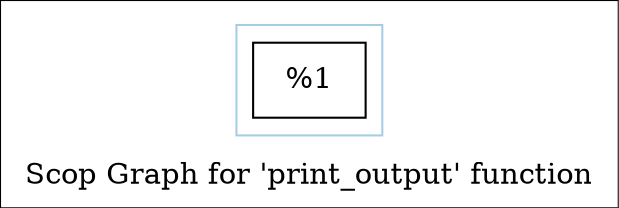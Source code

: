 digraph "Scop Graph for 'print_output' function" {
	label="Scop Graph for 'print_output' function";

	Node0x1045ba0 [shape=record,label="{%1}"];
	colorscheme = "paired12"
        subgraph cluster_0x104ce30 {
          label = "";
          style = solid;
          color = 1
          Node0x1045ba0;
        }
}
